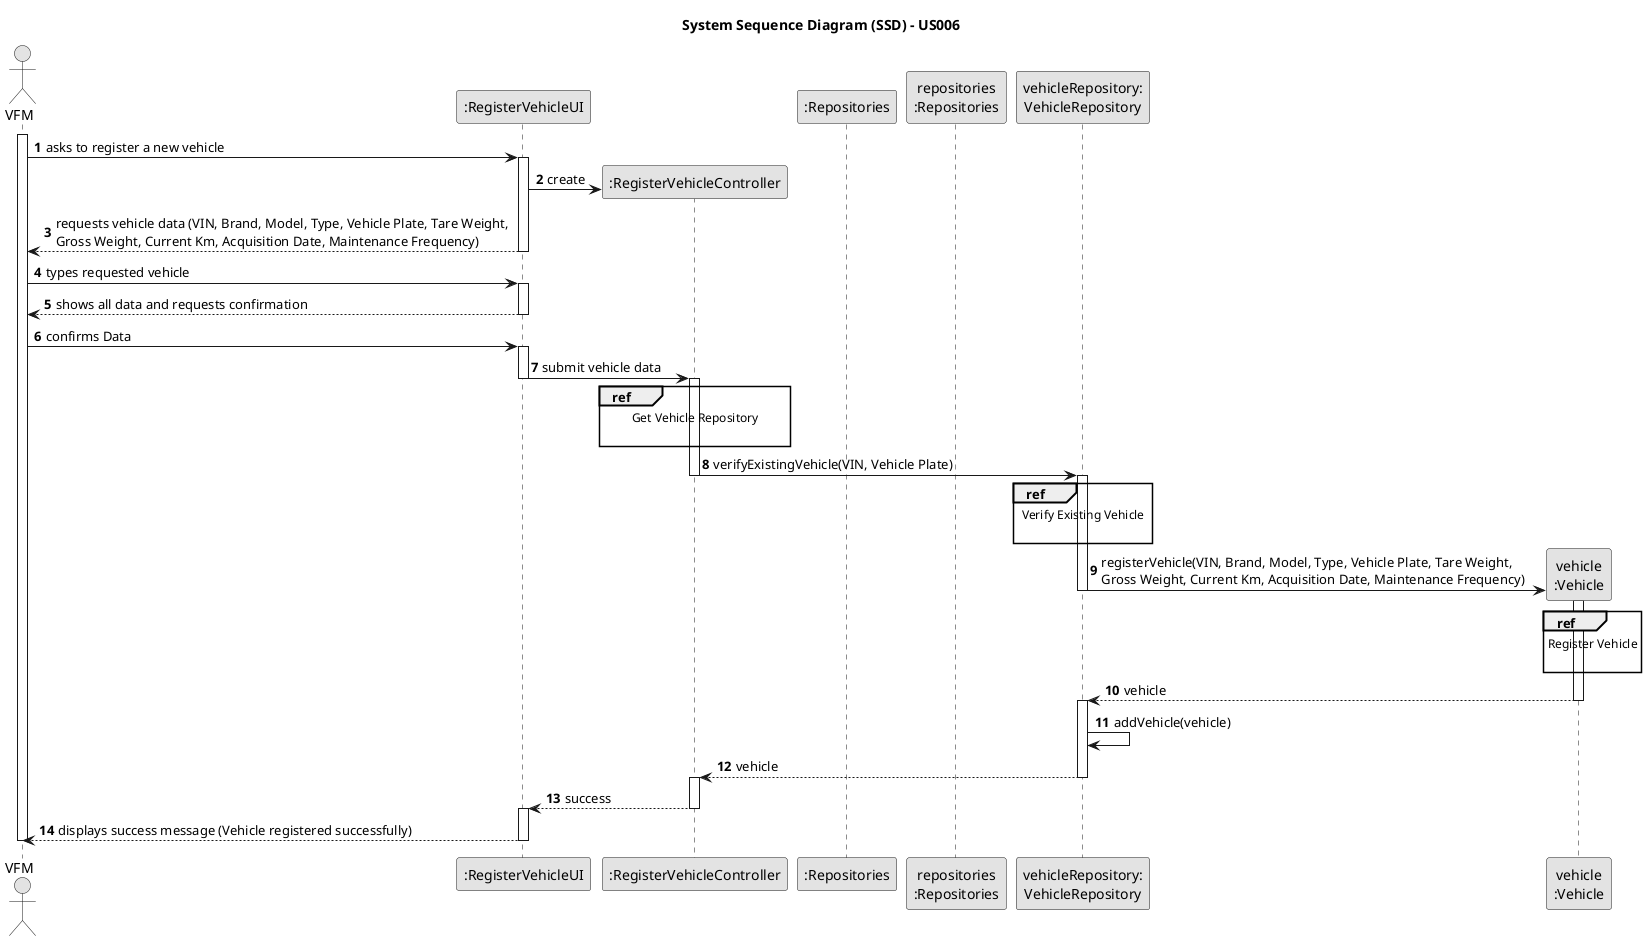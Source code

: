 @startuml
skinparam monochrome true
skinparam packageStyle rectangle
skinparam shadowing false

title System Sequence Diagram (SSD) - US006

autonumber

actor "VFM" as VFM
participant ":RegisterVehicleUI" as UI
participant ":RegisterVehicleController" as CTRL
participant ":Repositories" as RepositorySingleton
participant "repositories\n:Repositories" as PLAT
participant "vehicleRepository:\nVehicleRepository" as VehicleRepository
participant "vehicle\n:Vehicle" as VEI

activate VFM

    VFM -> UI : asks to register a new vehicle
    activate UI

        UI -> CTRL** : create

        UI --> VFM : requests vehicle data (VIN, Brand, Model, Type, Vehicle Plate, Tare Weight, \nGross Weight, Current Km, Acquisition Date, Maintenance Frequency)
        deactivate UI

    VFM -> UI : types requested vehicle
    activate UI

    UI --> VFM : shows all data and requests confirmation
    deactivate UI

    VFM -> UI: confirms Data
    activate UI

        UI -> CTRL : submit vehicle data
        deactivate UI
        activate CTRL

            ref over CTRL
                                            Get Vehicle Repository

                                        end ref

        CTRL -> VehicleRepository : verifyExistingVehicle(VIN, Vehicle Plate)
        deactivate CTRL

            activate VehicleRepository

        ref over VehicleRepository
                                                                            Verify Existing Vehicle

                                                                        end ref


            VehicleRepository -> VEI **: registerVehicle(VIN, Brand, Model, Type, Vehicle Plate, Tare Weight, \nGross Weight, Current Km, Acquisition Date, Maintenance Frequency)
        deactivate VehicleRepository
            activate VEI


            ref over VEI
                                            Register Vehicle

                                        end ref

            VEI --> VehicleRepository: vehicle
            deactivate VEI
            activate VehicleRepository




            VehicleRepository -> VehicleRepository: addVehicle(vehicle)
            VehicleRepository --> CTRL: vehicle
                        deactivate VehicleRepository

            activate CTRL


            CTRL --> UI : success
            deactivate CTRL
            activate UI

    UI --> VFM : displays success message (Vehicle registered successfully)
    deactivate UI

deactivate VFM

@enduml
